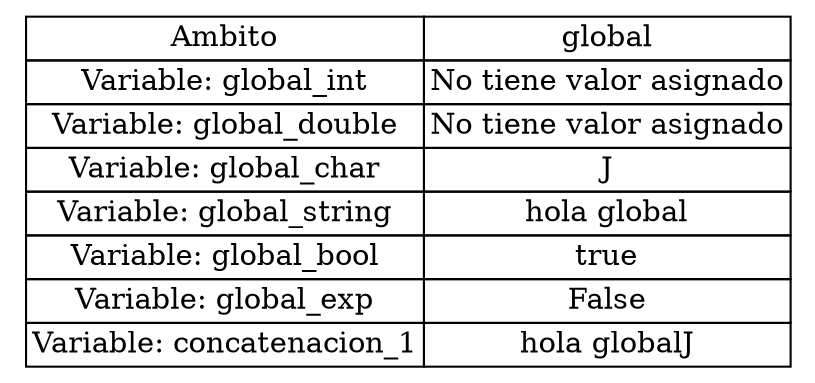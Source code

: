 digraph G{
node[shape=plaintext];
tabla[label=<<TABLE border="0" cellspacing="0" cellborder="1">
]<TR>
<TD>Ambito</TD><TD>global</TD>
</TR><TR>
<TD>Variable: global_int</TD><TD>No tiene valor asignado</TD>
</TR>
<TR>
<TD>Variable: global_double</TD><TD>No tiene valor asignado</TD>
</TR>
<TR>
<TD>Variable: global_char</TD><TD>J</TD>
</TR>
<TR>
<TD>Variable: global_string</TD><TD>hola global</TD>
</TR>
<TR>
<TD>Variable: global_bool</TD><TD>true</TD>
</TR>
<TR>
<TD>Variable: global_exp</TD><TD>False</TD>
</TR>
<TR>
<TD>Variable: concatenacion_1</TD><TD>hola globalJ</TD>
</TR>
</TABLE>>];
}